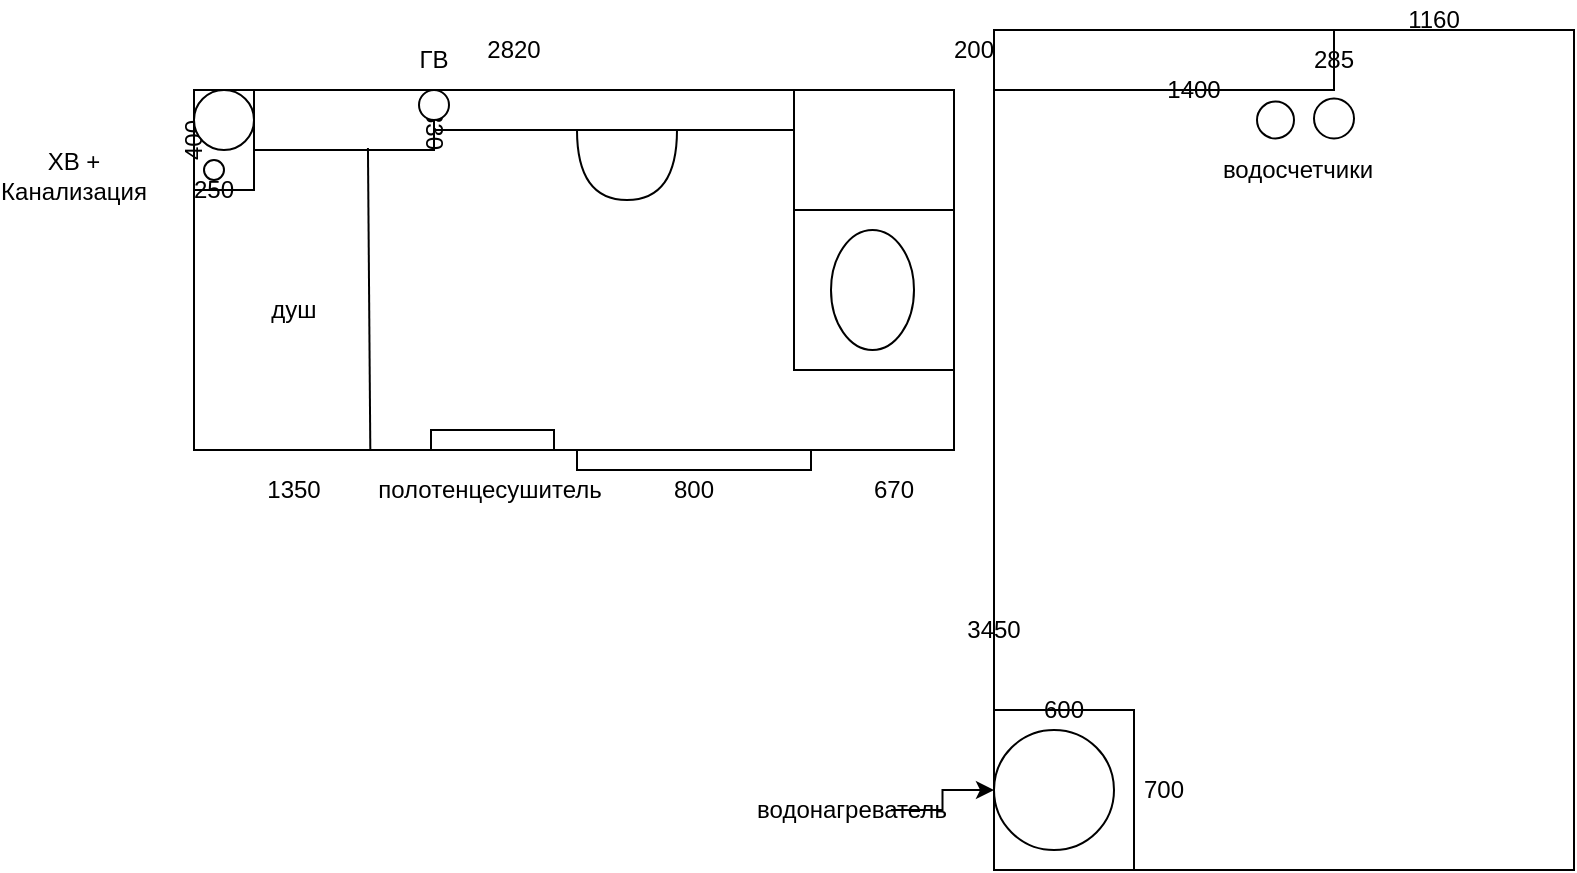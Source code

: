 <mxfile version="13.8.3" type="github">
  <diagram id="JRVa6Ch2aQpBddjGB30A" name="Page-1">
    <mxGraphModel dx="1623" dy="494" grid="1" gridSize="10" guides="1" tooltips="1" connect="1" arrows="1" fold="1" page="1" pageScale="1" pageWidth="827" pageHeight="1169" math="0" shadow="0">
      <root>
        <mxCell id="0" />
        <mxCell id="1" parent="0" />
        <mxCell id="z4FDt-fJkjCZI30GpMzd-1" value="" style="rounded=0;whiteSpace=wrap;html=1;" vertex="1" parent="1">
          <mxGeometry x="90" y="110" width="380" height="180" as="geometry" />
        </mxCell>
        <mxCell id="z4FDt-fJkjCZI30GpMzd-2" value="2820" style="text;html=1;strokeColor=none;fillColor=none;align=center;verticalAlign=middle;whiteSpace=wrap;rounded=0;" vertex="1" parent="1">
          <mxGeometry x="230" y="80" width="40" height="20" as="geometry" />
        </mxCell>
        <mxCell id="z4FDt-fJkjCZI30GpMzd-3" value="1570" style="text;html=1;strokeColor=none;fillColor=none;align=center;verticalAlign=middle;whiteSpace=wrap;rounded=0;" vertex="1" parent="1">
          <mxGeometry x="420" y="190" width="40" height="20" as="geometry" />
        </mxCell>
        <mxCell id="z4FDt-fJkjCZI30GpMzd-4" value="1350" style="text;html=1;strokeColor=none;fillColor=none;align=center;verticalAlign=middle;whiteSpace=wrap;rounded=0;" vertex="1" parent="1">
          <mxGeometry x="120" y="300" width="40" height="20" as="geometry" />
        </mxCell>
        <mxCell id="z4FDt-fJkjCZI30GpMzd-5" value="800" style="text;html=1;strokeColor=none;fillColor=none;align=center;verticalAlign=middle;whiteSpace=wrap;rounded=0;" vertex="1" parent="1">
          <mxGeometry x="320" y="300" width="40" height="20" as="geometry" />
        </mxCell>
        <mxCell id="z4FDt-fJkjCZI30GpMzd-6" value="670" style="text;html=1;strokeColor=none;fillColor=none;align=center;verticalAlign=middle;whiteSpace=wrap;rounded=0;" vertex="1" parent="1">
          <mxGeometry x="420" y="300" width="40" height="20" as="geometry" />
        </mxCell>
        <mxCell id="z4FDt-fJkjCZI30GpMzd-7" value="" style="rounded=0;whiteSpace=wrap;html=1;" vertex="1" parent="1">
          <mxGeometry x="281.5" y="290" width="117" height="10" as="geometry" />
        </mxCell>
        <mxCell id="z4FDt-fJkjCZI30GpMzd-9" value="" style="rounded=0;whiteSpace=wrap;html=1;" vertex="1" parent="1">
          <mxGeometry x="490" y="80" width="290" height="420" as="geometry" />
        </mxCell>
        <mxCell id="z4FDt-fJkjCZI30GpMzd-11" value="200" style="text;html=1;strokeColor=none;fillColor=none;align=center;verticalAlign=middle;whiteSpace=wrap;rounded=0;" vertex="1" parent="1">
          <mxGeometry x="460" y="80" width="40" height="20" as="geometry" />
        </mxCell>
        <mxCell id="z4FDt-fJkjCZI30GpMzd-12" value="" style="rounded=0;whiteSpace=wrap;html=1;" vertex="1" parent="1">
          <mxGeometry x="490" y="80" width="170" height="30" as="geometry" />
        </mxCell>
        <mxCell id="z4FDt-fJkjCZI30GpMzd-13" value="1400" style="text;html=1;strokeColor=none;fillColor=none;align=center;verticalAlign=middle;whiteSpace=wrap;rounded=0;" vertex="1" parent="1">
          <mxGeometry x="570" y="100" width="40" height="20" as="geometry" />
        </mxCell>
        <mxCell id="z4FDt-fJkjCZI30GpMzd-14" value="285" style="text;html=1;strokeColor=none;fillColor=none;align=center;verticalAlign=middle;whiteSpace=wrap;rounded=0;" vertex="1" parent="1">
          <mxGeometry x="640" y="85" width="40" height="20" as="geometry" />
        </mxCell>
        <mxCell id="z4FDt-fJkjCZI30GpMzd-15" value="1160" style="text;html=1;strokeColor=none;fillColor=none;align=center;verticalAlign=middle;whiteSpace=wrap;rounded=0;" vertex="1" parent="1">
          <mxGeometry x="690" y="65" width="40" height="20" as="geometry" />
        </mxCell>
        <mxCell id="z4FDt-fJkjCZI30GpMzd-16" value="3450" style="text;html=1;strokeColor=none;fillColor=none;align=center;verticalAlign=middle;whiteSpace=wrap;rounded=0;" vertex="1" parent="1">
          <mxGeometry x="470" y="370" width="40" height="20" as="geometry" />
        </mxCell>
        <mxCell id="z4FDt-fJkjCZI30GpMzd-18" value="" style="rounded=0;whiteSpace=wrap;html=1;" vertex="1" parent="1">
          <mxGeometry x="490" y="420" width="70" height="80" as="geometry" />
        </mxCell>
        <mxCell id="z4FDt-fJkjCZI30GpMzd-19" value="700" style="text;html=1;strokeColor=none;fillColor=none;align=center;verticalAlign=middle;whiteSpace=wrap;rounded=0;" vertex="1" parent="1">
          <mxGeometry x="555" y="450" width="40" height="20" as="geometry" />
        </mxCell>
        <mxCell id="z4FDt-fJkjCZI30GpMzd-20" value="600" style="text;html=1;strokeColor=none;fillColor=none;align=center;verticalAlign=middle;whiteSpace=wrap;rounded=0;" vertex="1" parent="1">
          <mxGeometry x="505" y="410" width="40" height="20" as="geometry" />
        </mxCell>
        <mxCell id="z4FDt-fJkjCZI30GpMzd-21" value="" style="ellipse;whiteSpace=wrap;html=1;aspect=fixed;" vertex="1" parent="1">
          <mxGeometry x="490" y="430" width="60" height="60" as="geometry" />
        </mxCell>
        <mxCell id="z4FDt-fJkjCZI30GpMzd-23" style="edgeStyle=orthogonalEdgeStyle;rounded=0;orthogonalLoop=1;jettySize=auto;html=1;" edge="1" parent="1" source="z4FDt-fJkjCZI30GpMzd-22" target="z4FDt-fJkjCZI30GpMzd-21">
          <mxGeometry relative="1" as="geometry" />
        </mxCell>
        <mxCell id="z4FDt-fJkjCZI30GpMzd-22" value="водонагреватель" style="text;html=1;strokeColor=none;fillColor=none;align=center;verticalAlign=middle;whiteSpace=wrap;rounded=0;" vertex="1" parent="1">
          <mxGeometry x="398.5" y="460" width="40" height="20" as="geometry" />
        </mxCell>
        <mxCell id="z4FDt-fJkjCZI30GpMzd-25" value="" style="rounded=0;whiteSpace=wrap;html=1;" vertex="1" parent="1">
          <mxGeometry x="90" y="110" width="30" height="50" as="geometry" />
        </mxCell>
        <mxCell id="z4FDt-fJkjCZI30GpMzd-26" value="" style="rounded=0;whiteSpace=wrap;html=1;" vertex="1" parent="1">
          <mxGeometry x="120" y="110" width="90" height="30" as="geometry" />
        </mxCell>
        <mxCell id="z4FDt-fJkjCZI30GpMzd-27" value="" style="rounded=0;whiteSpace=wrap;html=1;" vertex="1" parent="1">
          <mxGeometry x="210" y="110" width="180" height="20" as="geometry" />
        </mxCell>
        <mxCell id="z4FDt-fJkjCZI30GpMzd-28" value="250" style="text;html=1;strokeColor=none;fillColor=none;align=center;verticalAlign=middle;whiteSpace=wrap;rounded=0;" vertex="1" parent="1">
          <mxGeometry x="80" y="150" width="40" height="20" as="geometry" />
        </mxCell>
        <mxCell id="z4FDt-fJkjCZI30GpMzd-29" value="330" style="text;html=1;strokeColor=none;fillColor=none;align=center;verticalAlign=middle;whiteSpace=wrap;rounded=0;rotation=90;" vertex="1" parent="1">
          <mxGeometry x="190" y="120" width="40" height="20" as="geometry" />
        </mxCell>
        <mxCell id="z4FDt-fJkjCZI30GpMzd-30" value="400" style="text;html=1;strokeColor=none;fillColor=none;align=center;verticalAlign=middle;whiteSpace=wrap;rounded=0;rotation=270;" vertex="1" parent="1">
          <mxGeometry x="70" y="125" width="40" height="20" as="geometry" />
        </mxCell>
        <mxCell id="z4FDt-fJkjCZI30GpMzd-31" value="" style="ellipse;whiteSpace=wrap;html=1;aspect=fixed;" vertex="1" parent="1">
          <mxGeometry x="650" y="114.25" width="20" height="20" as="geometry" />
        </mxCell>
        <mxCell id="z4FDt-fJkjCZI30GpMzd-32" value="" style="ellipse;whiteSpace=wrap;html=1;aspect=fixed;" vertex="1" parent="1">
          <mxGeometry x="621.5" y="115.75" width="18.5" height="18.5" as="geometry" />
        </mxCell>
        <mxCell id="z4FDt-fJkjCZI30GpMzd-34" value="водосчетчики" style="text;html=1;strokeColor=none;fillColor=none;align=center;verticalAlign=middle;whiteSpace=wrap;rounded=0;" vertex="1" parent="1">
          <mxGeometry x="621.5" y="140" width="40" height="20" as="geometry" />
        </mxCell>
        <mxCell id="z4FDt-fJkjCZI30GpMzd-35" value="" style="ellipse;whiteSpace=wrap;html=1;aspect=fixed;" vertex="1" parent="1">
          <mxGeometry x="95" y="145" width="10" height="10" as="geometry" />
        </mxCell>
        <mxCell id="z4FDt-fJkjCZI30GpMzd-36" value="" style="ellipse;whiteSpace=wrap;html=1;aspect=fixed;" vertex="1" parent="1">
          <mxGeometry x="90" y="110" width="30" height="30" as="geometry" />
        </mxCell>
        <mxCell id="z4FDt-fJkjCZI30GpMzd-37" value="ХВ + Канализация" style="text;html=1;strokeColor=none;fillColor=none;align=center;verticalAlign=middle;whiteSpace=wrap;rounded=0;" vertex="1" parent="1">
          <mxGeometry x="10" y="115" width="40" height="75" as="geometry" />
        </mxCell>
        <mxCell id="z4FDt-fJkjCZI30GpMzd-38" value="" style="ellipse;whiteSpace=wrap;html=1;aspect=fixed;" vertex="1" parent="1">
          <mxGeometry x="202.5" y="110" width="15" height="15" as="geometry" />
        </mxCell>
        <mxCell id="z4FDt-fJkjCZI30GpMzd-39" value="ГВ" style="text;html=1;strokeColor=none;fillColor=none;align=center;verticalAlign=middle;whiteSpace=wrap;rounded=0;" vertex="1" parent="1">
          <mxGeometry x="190" y="85" width="40" height="20" as="geometry" />
        </mxCell>
        <mxCell id="z4FDt-fJkjCZI30GpMzd-40" value="" style="shape=or;whiteSpace=wrap;html=1;direction=south;" vertex="1" parent="1">
          <mxGeometry x="281.5" y="130" width="50" height="35" as="geometry" />
        </mxCell>
        <mxCell id="z4FDt-fJkjCZI30GpMzd-41" value="" style="rounded=0;whiteSpace=wrap;html=1;" vertex="1" parent="1">
          <mxGeometry x="390" y="110" width="80" height="60" as="geometry" />
        </mxCell>
        <mxCell id="z4FDt-fJkjCZI30GpMzd-43" value="" style="rounded=0;whiteSpace=wrap;html=1;" vertex="1" parent="1">
          <mxGeometry x="390" y="170" width="80" height="80" as="geometry" />
        </mxCell>
        <mxCell id="z4FDt-fJkjCZI30GpMzd-44" value="" style="ellipse;whiteSpace=wrap;html=1;direction=south;" vertex="1" parent="1">
          <mxGeometry x="408.5" y="180" width="41.5" height="60" as="geometry" />
        </mxCell>
        <mxCell id="z4FDt-fJkjCZI30GpMzd-45" value="" style="rounded=0;whiteSpace=wrap;html=1;" vertex="1" parent="1">
          <mxGeometry x="208.5" y="280" width="61.5" height="10" as="geometry" />
        </mxCell>
        <mxCell id="z4FDt-fJkjCZI30GpMzd-46" value="полотенцесушитель" style="text;html=1;strokeColor=none;fillColor=none;align=center;verticalAlign=middle;whiteSpace=wrap;rounded=0;" vertex="1" parent="1">
          <mxGeometry x="217.5" y="300" width="40" height="20" as="geometry" />
        </mxCell>
        <mxCell id="z4FDt-fJkjCZI30GpMzd-48" value="" style="endArrow=none;html=1;entryX=0.633;entryY=0.967;entryDx=0;entryDy=0;entryPerimeter=0;exitX=0.232;exitY=1;exitDx=0;exitDy=0;exitPerimeter=0;" edge="1" parent="1" source="z4FDt-fJkjCZI30GpMzd-1" target="z4FDt-fJkjCZI30GpMzd-26">
          <mxGeometry width="50" height="50" relative="1" as="geometry">
            <mxPoint x="380" y="330" as="sourcePoint" />
            <mxPoint x="430" y="280" as="targetPoint" />
          </mxGeometry>
        </mxCell>
        <mxCell id="z4FDt-fJkjCZI30GpMzd-49" value="душ" style="text;html=1;strokeColor=none;fillColor=none;align=center;verticalAlign=middle;whiteSpace=wrap;rounded=0;" vertex="1" parent="1">
          <mxGeometry x="120" y="180" width="40" height="80" as="geometry" />
        </mxCell>
      </root>
    </mxGraphModel>
  </diagram>
</mxfile>
